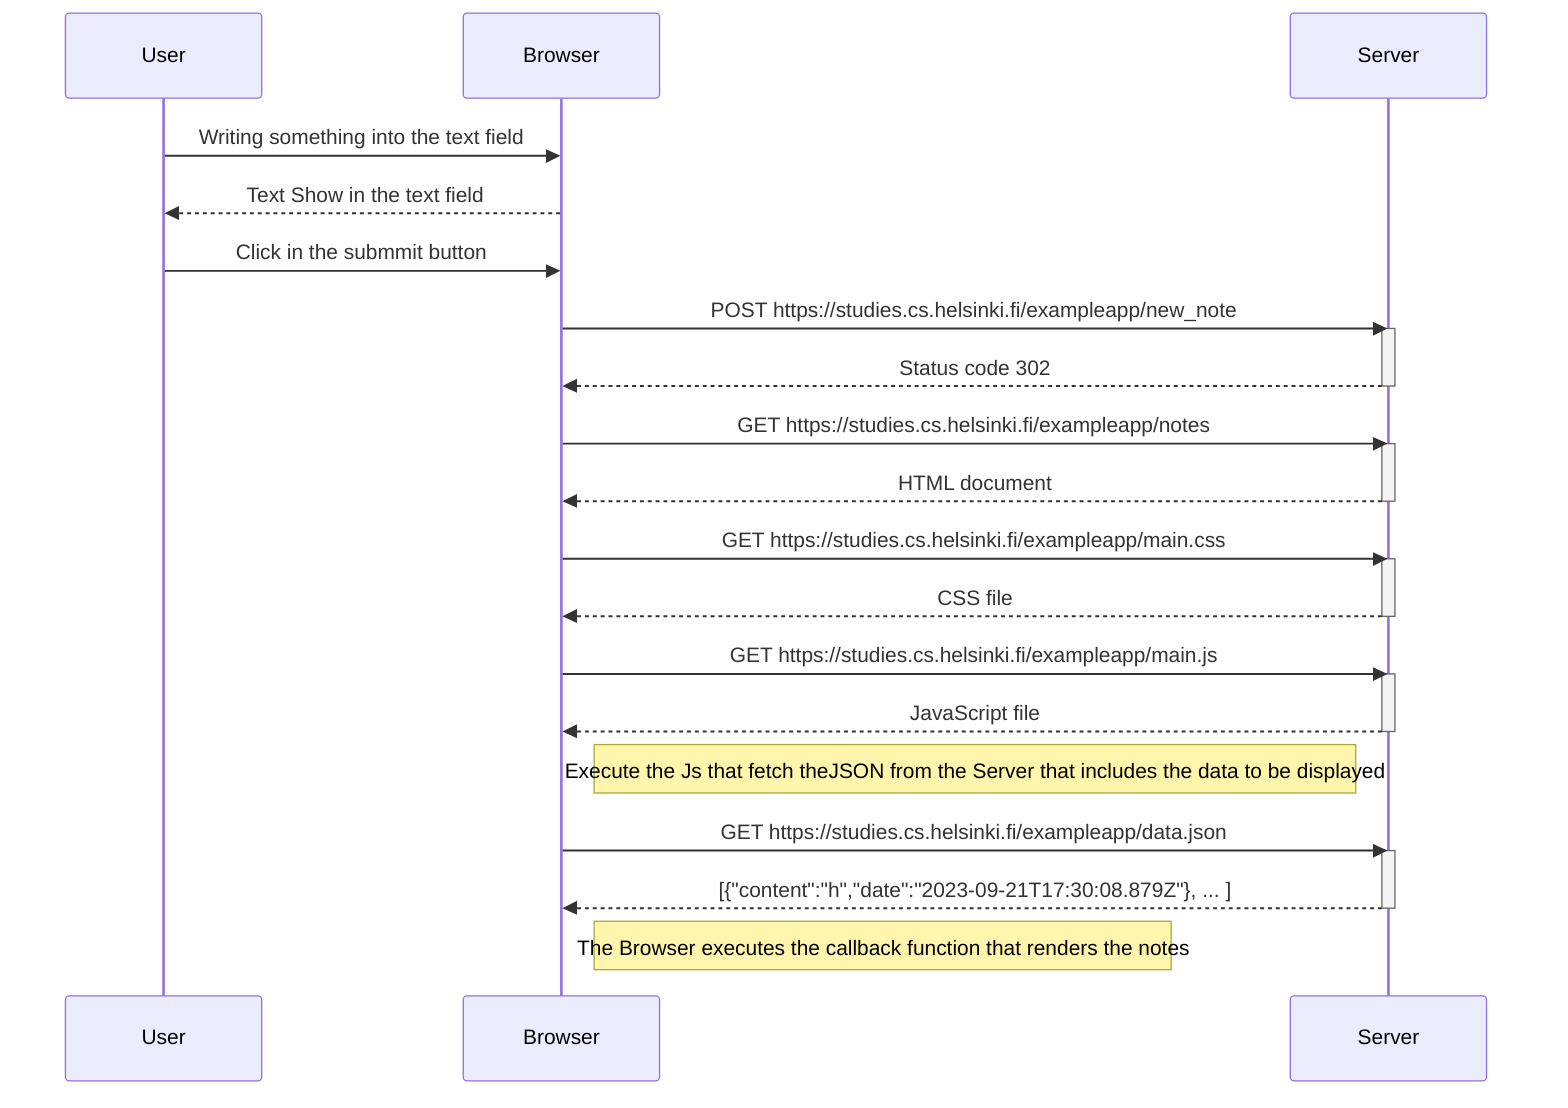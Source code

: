 sequenceDiagram
    participant User
    participant Browser
    participant Server

    User->>Browser: Writing something into the text field
    Browser-->>User: Text Show in the text field

    User->>Browser: Click in the submmit button 
    
    Browser->>Server: POST https://studies.cs.helsinki.fi/exampleapp/new_note
    activate Server
    Server-->>Browser: Status code 302
    deactivate Server

    Browser->>Server: GET https://studies.cs.helsinki.fi/exampleapp/notes
    activate Server
    Server-->>Browser: HTML document
    deactivate Server

    Browser->>Server: GET https://studies.cs.helsinki.fi/exampleapp/main.css
    activate Server
    Server-->>Browser: CSS file
    deactivate Server

    Browser->>Server: GET https://studies.cs.helsinki.fi/exampleapp/main.js
    activate Server
    Server-->>Browser: JavaScript file
    deactivate Server

    Note right of Browser: Execute the Js that fetch theJSON from the Server that includes the data to be displayed

    Browser->>Server: GET https://studies.cs.helsinki.fi/exampleapp/data.json
    activate Server
    Server-->>Browser: [{"content":"h","date":"2023-09-21T17:30:08.879Z"}, ... ]
    
    deactivate Server

    Note right of Browser: The Browser executes the callback function that renders the notes